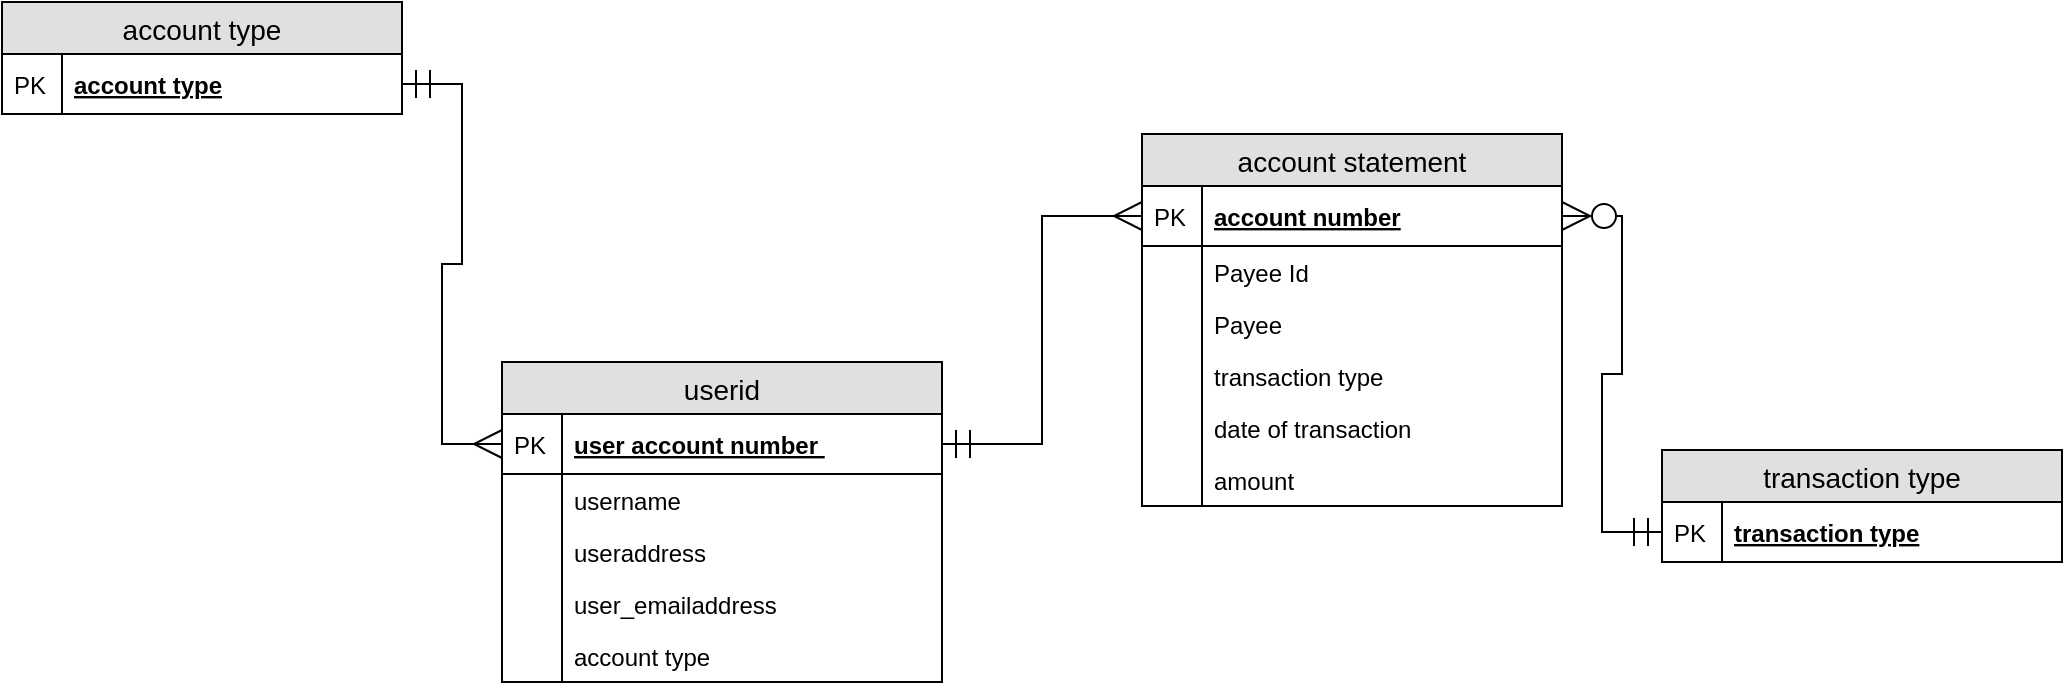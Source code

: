 <mxfile version="12.1.0" type="device" pages="1"><diagram id="witdbqQpOM5TIXUs2I-V" name="Page-1"><mxGraphModel dx="1010" dy="579" grid="1" gridSize="10" guides="1" tooltips="1" connect="1" arrows="1" fold="1" page="1" pageScale="1" pageWidth="1100" pageHeight="850" math="0" shadow="0"><root><mxCell id="0"/><mxCell id="1" parent="0"/><mxCell id="nMd_Dw9pcDg9hwT61h1v-1" value="account type" style="swimlane;fontStyle=0;childLayout=stackLayout;horizontal=1;startSize=26;fillColor=#e0e0e0;horizontalStack=0;resizeParent=1;resizeParentMax=0;resizeLast=0;collapsible=1;marginBottom=0;swimlaneFillColor=#ffffff;align=center;fontSize=14;" parent="1" vertex="1"><mxGeometry x="50" y="110" width="200" height="56" as="geometry"/></mxCell><mxCell id="nMd_Dw9pcDg9hwT61h1v-2" value="account type" style="shape=partialRectangle;top=0;left=0;right=0;bottom=1;align=left;verticalAlign=middle;fillColor=none;spacingLeft=34;spacingRight=4;overflow=hidden;rotatable=0;points=[[0,0.5],[1,0.5]];portConstraint=eastwest;dropTarget=0;fontStyle=5;fontSize=12;" parent="nMd_Dw9pcDg9hwT61h1v-1" vertex="1"><mxGeometry y="26" width="200" height="30" as="geometry"/></mxCell><mxCell id="nMd_Dw9pcDg9hwT61h1v-3" value="PK" style="shape=partialRectangle;top=0;left=0;bottom=0;fillColor=none;align=left;verticalAlign=middle;spacingLeft=4;spacingRight=4;overflow=hidden;rotatable=0;points=[];portConstraint=eastwest;part=1;fontSize=12;" parent="nMd_Dw9pcDg9hwT61h1v-2" vertex="1" connectable="0"><mxGeometry width="30" height="30" as="geometry"/></mxCell><mxCell id="nMd_Dw9pcDg9hwT61h1v-12" value="account statement" style="swimlane;fontStyle=0;childLayout=stackLayout;horizontal=1;startSize=26;fillColor=#e0e0e0;horizontalStack=0;resizeParent=1;resizeParentMax=0;resizeLast=0;collapsible=1;marginBottom=0;swimlaneFillColor=#ffffff;align=center;fontSize=14;" parent="1" vertex="1"><mxGeometry x="620" y="176" width="210" height="186" as="geometry"/></mxCell><mxCell id="nMd_Dw9pcDg9hwT61h1v-13" value="account number" style="shape=partialRectangle;top=0;left=0;right=0;bottom=1;align=left;verticalAlign=middle;fillColor=none;spacingLeft=34;spacingRight=4;overflow=hidden;rotatable=0;points=[[0,0.5],[1,0.5]];portConstraint=eastwest;dropTarget=0;fontStyle=5;fontSize=12;" parent="nMd_Dw9pcDg9hwT61h1v-12" vertex="1"><mxGeometry y="26" width="210" height="30" as="geometry"/></mxCell><mxCell id="nMd_Dw9pcDg9hwT61h1v-14" value="PK" style="shape=partialRectangle;top=0;left=0;bottom=0;fillColor=none;align=left;verticalAlign=middle;spacingLeft=4;spacingRight=4;overflow=hidden;rotatable=0;points=[];portConstraint=eastwest;part=1;fontSize=12;" parent="nMd_Dw9pcDg9hwT61h1v-13" vertex="1" connectable="0"><mxGeometry width="30" height="30" as="geometry"/></mxCell><mxCell id="nMd_Dw9pcDg9hwT61h1v-15" value="Payee Id " style="shape=partialRectangle;top=0;left=0;right=0;bottom=0;align=left;verticalAlign=top;fillColor=none;spacingLeft=34;spacingRight=4;overflow=hidden;rotatable=0;points=[[0,0.5],[1,0.5]];portConstraint=eastwest;dropTarget=0;fontSize=12;" parent="nMd_Dw9pcDg9hwT61h1v-12" vertex="1"><mxGeometry y="56" width="210" height="26" as="geometry"/></mxCell><mxCell id="nMd_Dw9pcDg9hwT61h1v-16" value="" style="shape=partialRectangle;top=0;left=0;bottom=0;fillColor=none;align=left;verticalAlign=top;spacingLeft=4;spacingRight=4;overflow=hidden;rotatable=0;points=[];portConstraint=eastwest;part=1;fontSize=12;" parent="nMd_Dw9pcDg9hwT61h1v-15" vertex="1" connectable="0"><mxGeometry width="30" height="26" as="geometry"/></mxCell><mxCell id="QRVB8kChi6I6LFydvO0S-1" value="Payee  " style="shape=partialRectangle;top=0;left=0;right=0;bottom=0;align=left;verticalAlign=top;fillColor=none;spacingLeft=34;spacingRight=4;overflow=hidden;rotatable=0;points=[[0,0.5],[1,0.5]];portConstraint=eastwest;dropTarget=0;fontSize=12;" parent="nMd_Dw9pcDg9hwT61h1v-12" vertex="1"><mxGeometry y="82" width="210" height="26" as="geometry"/></mxCell><mxCell id="QRVB8kChi6I6LFydvO0S-2" value="" style="shape=partialRectangle;top=0;left=0;bottom=0;fillColor=none;align=left;verticalAlign=top;spacingLeft=4;spacingRight=4;overflow=hidden;rotatable=0;points=[];portConstraint=eastwest;part=1;fontSize=12;" parent="QRVB8kChi6I6LFydvO0S-1" vertex="1" connectable="0"><mxGeometry width="30" height="26" as="geometry"/></mxCell><mxCell id="nMd_Dw9pcDg9hwT61h1v-17" value="transaction type " style="shape=partialRectangle;top=0;left=0;right=0;bottom=0;align=left;verticalAlign=top;fillColor=none;spacingLeft=34;spacingRight=4;overflow=hidden;rotatable=0;points=[[0,0.5],[1,0.5]];portConstraint=eastwest;dropTarget=0;fontSize=12;" parent="nMd_Dw9pcDg9hwT61h1v-12" vertex="1"><mxGeometry y="108" width="210" height="26" as="geometry"/></mxCell><mxCell id="nMd_Dw9pcDg9hwT61h1v-18" value="" style="shape=partialRectangle;top=0;left=0;bottom=0;fillColor=none;align=left;verticalAlign=top;spacingLeft=4;spacingRight=4;overflow=hidden;rotatable=0;points=[];portConstraint=eastwest;part=1;fontSize=12;" parent="nMd_Dw9pcDg9hwT61h1v-17" vertex="1" connectable="0"><mxGeometry width="30" height="26" as="geometry"/></mxCell><mxCell id="nMd_Dw9pcDg9hwT61h1v-19" value="date of transaction" style="shape=partialRectangle;top=0;left=0;right=0;bottom=0;align=left;verticalAlign=top;fillColor=none;spacingLeft=34;spacingRight=4;overflow=hidden;rotatable=0;points=[[0,0.5],[1,0.5]];portConstraint=eastwest;dropTarget=0;fontSize=12;" parent="nMd_Dw9pcDg9hwT61h1v-12" vertex="1"><mxGeometry y="134" width="210" height="26" as="geometry"/></mxCell><mxCell id="nMd_Dw9pcDg9hwT61h1v-20" value="" style="shape=partialRectangle;top=0;left=0;bottom=0;fillColor=none;align=left;verticalAlign=top;spacingLeft=4;spacingRight=4;overflow=hidden;rotatable=0;points=[];portConstraint=eastwest;part=1;fontSize=12;" parent="nMd_Dw9pcDg9hwT61h1v-19" vertex="1" connectable="0"><mxGeometry width="30" height="26" as="geometry"/></mxCell><mxCell id="nMd_Dw9pcDg9hwT61h1v-45" value="amount" style="shape=partialRectangle;top=0;left=0;right=0;bottom=0;align=left;verticalAlign=top;fillColor=none;spacingLeft=34;spacingRight=4;overflow=hidden;rotatable=0;points=[[0,0.5],[1,0.5]];portConstraint=eastwest;dropTarget=0;fontSize=12;" parent="nMd_Dw9pcDg9hwT61h1v-12" vertex="1"><mxGeometry y="160" width="210" height="26" as="geometry"/></mxCell><mxCell id="nMd_Dw9pcDg9hwT61h1v-46" value="" style="shape=partialRectangle;top=0;left=0;bottom=0;fillColor=none;align=left;verticalAlign=top;spacingLeft=4;spacingRight=4;overflow=hidden;rotatable=0;points=[];portConstraint=eastwest;part=1;fontSize=12;" parent="nMd_Dw9pcDg9hwT61h1v-45" vertex="1" connectable="0"><mxGeometry width="30" height="26" as="geometry"/></mxCell><mxCell id="nMd_Dw9pcDg9hwT61h1v-23" value="userid" style="swimlane;fontStyle=0;childLayout=stackLayout;horizontal=1;startSize=26;fillColor=#e0e0e0;horizontalStack=0;resizeParent=1;resizeParentMax=0;resizeLast=0;collapsible=1;marginBottom=0;swimlaneFillColor=#ffffff;align=center;fontSize=14;" parent="1" vertex="1"><mxGeometry x="300" y="290" width="220" height="160" as="geometry"/></mxCell><mxCell id="nMd_Dw9pcDg9hwT61h1v-24" value="user account number " style="shape=partialRectangle;top=0;left=0;right=0;bottom=1;align=left;verticalAlign=middle;fillColor=none;spacingLeft=34;spacingRight=4;overflow=hidden;rotatable=0;points=[[0,0.5],[1,0.5]];portConstraint=eastwest;dropTarget=0;fontStyle=5;fontSize=12;" parent="nMd_Dw9pcDg9hwT61h1v-23" vertex="1"><mxGeometry y="26" width="220" height="30" as="geometry"/></mxCell><mxCell id="nMd_Dw9pcDg9hwT61h1v-25" value="PK" style="shape=partialRectangle;top=0;left=0;bottom=0;fillColor=none;align=left;verticalAlign=middle;spacingLeft=4;spacingRight=4;overflow=hidden;rotatable=0;points=[];portConstraint=eastwest;part=1;fontSize=12;" parent="nMd_Dw9pcDg9hwT61h1v-24" vertex="1" connectable="0"><mxGeometry width="30" height="30" as="geometry"/></mxCell><mxCell id="nMd_Dw9pcDg9hwT61h1v-26" value="username" style="shape=partialRectangle;top=0;left=0;right=0;bottom=0;align=left;verticalAlign=top;fillColor=none;spacingLeft=34;spacingRight=4;overflow=hidden;rotatable=0;points=[[0,0.5],[1,0.5]];portConstraint=eastwest;dropTarget=0;fontSize=12;" parent="nMd_Dw9pcDg9hwT61h1v-23" vertex="1"><mxGeometry y="56" width="220" height="26" as="geometry"/></mxCell><mxCell id="nMd_Dw9pcDg9hwT61h1v-27" value="" style="shape=partialRectangle;top=0;left=0;bottom=0;fillColor=none;align=left;verticalAlign=top;spacingLeft=4;spacingRight=4;overflow=hidden;rotatable=0;points=[];portConstraint=eastwest;part=1;fontSize=12;" parent="nMd_Dw9pcDg9hwT61h1v-26" vertex="1" connectable="0"><mxGeometry width="30" height="26" as="geometry"/></mxCell><mxCell id="QRVB8kChi6I6LFydvO0S-3" value="useraddress" style="shape=partialRectangle;top=0;left=0;right=0;bottom=0;align=left;verticalAlign=top;fillColor=none;spacingLeft=34;spacingRight=4;overflow=hidden;rotatable=0;points=[[0,0.5],[1,0.5]];portConstraint=eastwest;dropTarget=0;fontSize=12;" parent="nMd_Dw9pcDg9hwT61h1v-23" vertex="1"><mxGeometry y="82" width="220" height="26" as="geometry"/></mxCell><mxCell id="QRVB8kChi6I6LFydvO0S-4" value="" style="shape=partialRectangle;top=0;left=0;bottom=0;fillColor=none;align=left;verticalAlign=top;spacingLeft=4;spacingRight=4;overflow=hidden;rotatable=0;points=[];portConstraint=eastwest;part=1;fontSize=12;" parent="QRVB8kChi6I6LFydvO0S-3" vertex="1" connectable="0"><mxGeometry width="30" height="26" as="geometry"/></mxCell><mxCell id="nMd_Dw9pcDg9hwT61h1v-30" value="user_emailaddress " style="shape=partialRectangle;top=0;left=0;right=0;bottom=0;align=left;verticalAlign=top;fillColor=none;spacingLeft=34;spacingRight=4;overflow=hidden;rotatable=0;points=[[0,0.5],[1,0.5]];portConstraint=eastwest;dropTarget=0;fontSize=12;" parent="nMd_Dw9pcDg9hwT61h1v-23" vertex="1"><mxGeometry y="108" width="220" height="26" as="geometry"/></mxCell><mxCell id="nMd_Dw9pcDg9hwT61h1v-31" value="" style="shape=partialRectangle;top=0;left=0;bottom=0;fillColor=none;align=left;verticalAlign=top;spacingLeft=4;spacingRight=4;overflow=hidden;rotatable=0;points=[];portConstraint=eastwest;part=1;fontSize=12;" parent="nMd_Dw9pcDg9hwT61h1v-30" vertex="1" connectable="0"><mxGeometry width="30" height="26" as="geometry"/></mxCell><mxCell id="QRVB8kChi6I6LFydvO0S-5" value="account type" style="shape=partialRectangle;top=0;left=0;right=0;bottom=0;align=left;verticalAlign=top;fillColor=none;spacingLeft=34;spacingRight=4;overflow=hidden;rotatable=0;points=[[0,0.5],[1,0.5]];portConstraint=eastwest;dropTarget=0;fontSize=12;" parent="nMd_Dw9pcDg9hwT61h1v-23" vertex="1"><mxGeometry y="134" width="220" height="26" as="geometry"/></mxCell><mxCell id="QRVB8kChi6I6LFydvO0S-6" value="" style="shape=partialRectangle;top=0;left=0;bottom=0;fillColor=none;align=left;verticalAlign=top;spacingLeft=4;spacingRight=4;overflow=hidden;rotatable=0;points=[];portConstraint=eastwest;part=1;fontSize=12;" parent="QRVB8kChi6I6LFydvO0S-5" vertex="1" connectable="0"><mxGeometry width="30" height="26" as="geometry"/></mxCell><mxCell id="nMd_Dw9pcDg9hwT61h1v-34" value="transaction type" style="swimlane;fontStyle=0;childLayout=stackLayout;horizontal=1;startSize=26;fillColor=#e0e0e0;horizontalStack=0;resizeParent=1;resizeParentMax=0;resizeLast=0;collapsible=1;marginBottom=0;swimlaneFillColor=#ffffff;align=center;fontSize=14;labelBorderColor=none;" parent="1" vertex="1"><mxGeometry x="880" y="334" width="200" height="56" as="geometry"/></mxCell><mxCell id="nMd_Dw9pcDg9hwT61h1v-35" value="transaction type" style="shape=partialRectangle;top=0;left=0;right=0;bottom=1;align=left;verticalAlign=middle;fillColor=none;spacingLeft=34;spacingRight=4;overflow=hidden;rotatable=0;points=[[0,0.5],[1,0.5]];portConstraint=eastwest;dropTarget=0;fontStyle=5;fontSize=12;" parent="nMd_Dw9pcDg9hwT61h1v-34" vertex="1"><mxGeometry y="26" width="200" height="30" as="geometry"/></mxCell><mxCell id="nMd_Dw9pcDg9hwT61h1v-36" value="PK" style="shape=partialRectangle;top=0;left=0;bottom=0;fillColor=none;align=left;verticalAlign=middle;spacingLeft=4;spacingRight=4;overflow=hidden;rotatable=0;points=[];portConstraint=eastwest;part=1;fontSize=12;" parent="nMd_Dw9pcDg9hwT61h1v-35" vertex="1" connectable="0"><mxGeometry width="30" height="30" as="geometry"/></mxCell><mxCell id="nMd_Dw9pcDg9hwT61h1v-55" style="edgeStyle=orthogonalEdgeStyle;rounded=0;orthogonalLoop=1;jettySize=auto;html=1;exitX=1;exitY=0.5;exitDx=0;exitDy=0;entryX=0;entryY=0.5;entryDx=0;entryDy=0;startArrow=ERmandOne;startFill=0;endArrow=ERmany;endFill=0;endSize=12;startSize=12;" parent="1" source="nMd_Dw9pcDg9hwT61h1v-24" target="nMd_Dw9pcDg9hwT61h1v-13" edge="1"><mxGeometry relative="1" as="geometry"/></mxCell><mxCell id="QRVB8kChi6I6LFydvO0S-8" style="edgeStyle=orthogonalEdgeStyle;rounded=0;orthogonalLoop=1;jettySize=auto;html=1;entryX=0;entryY=0.5;entryDx=0;entryDy=0;startArrow=ERmandOne;startFill=0;endArrow=ERmany;endFill=0;endSize=12;startSize=12;" parent="1" source="nMd_Dw9pcDg9hwT61h1v-2" target="nMd_Dw9pcDg9hwT61h1v-24" edge="1"><mxGeometry relative="1" as="geometry"/></mxCell><mxCell id="QRVB8kChi6I6LFydvO0S-9" style="edgeStyle=orthogonalEdgeStyle;rounded=0;orthogonalLoop=1;jettySize=auto;html=1;exitX=0;exitY=0.5;exitDx=0;exitDy=0;entryX=1;entryY=0.5;entryDx=0;entryDy=0;endArrow=ERzeroToMany;endFill=1;startArrow=ERmandOne;startFill=0;endSize=12;startSize=12;" parent="1" source="nMd_Dw9pcDg9hwT61h1v-35" target="nMd_Dw9pcDg9hwT61h1v-13" edge="1"><mxGeometry relative="1" as="geometry"/></mxCell></root></mxGraphModel></diagram></mxfile>